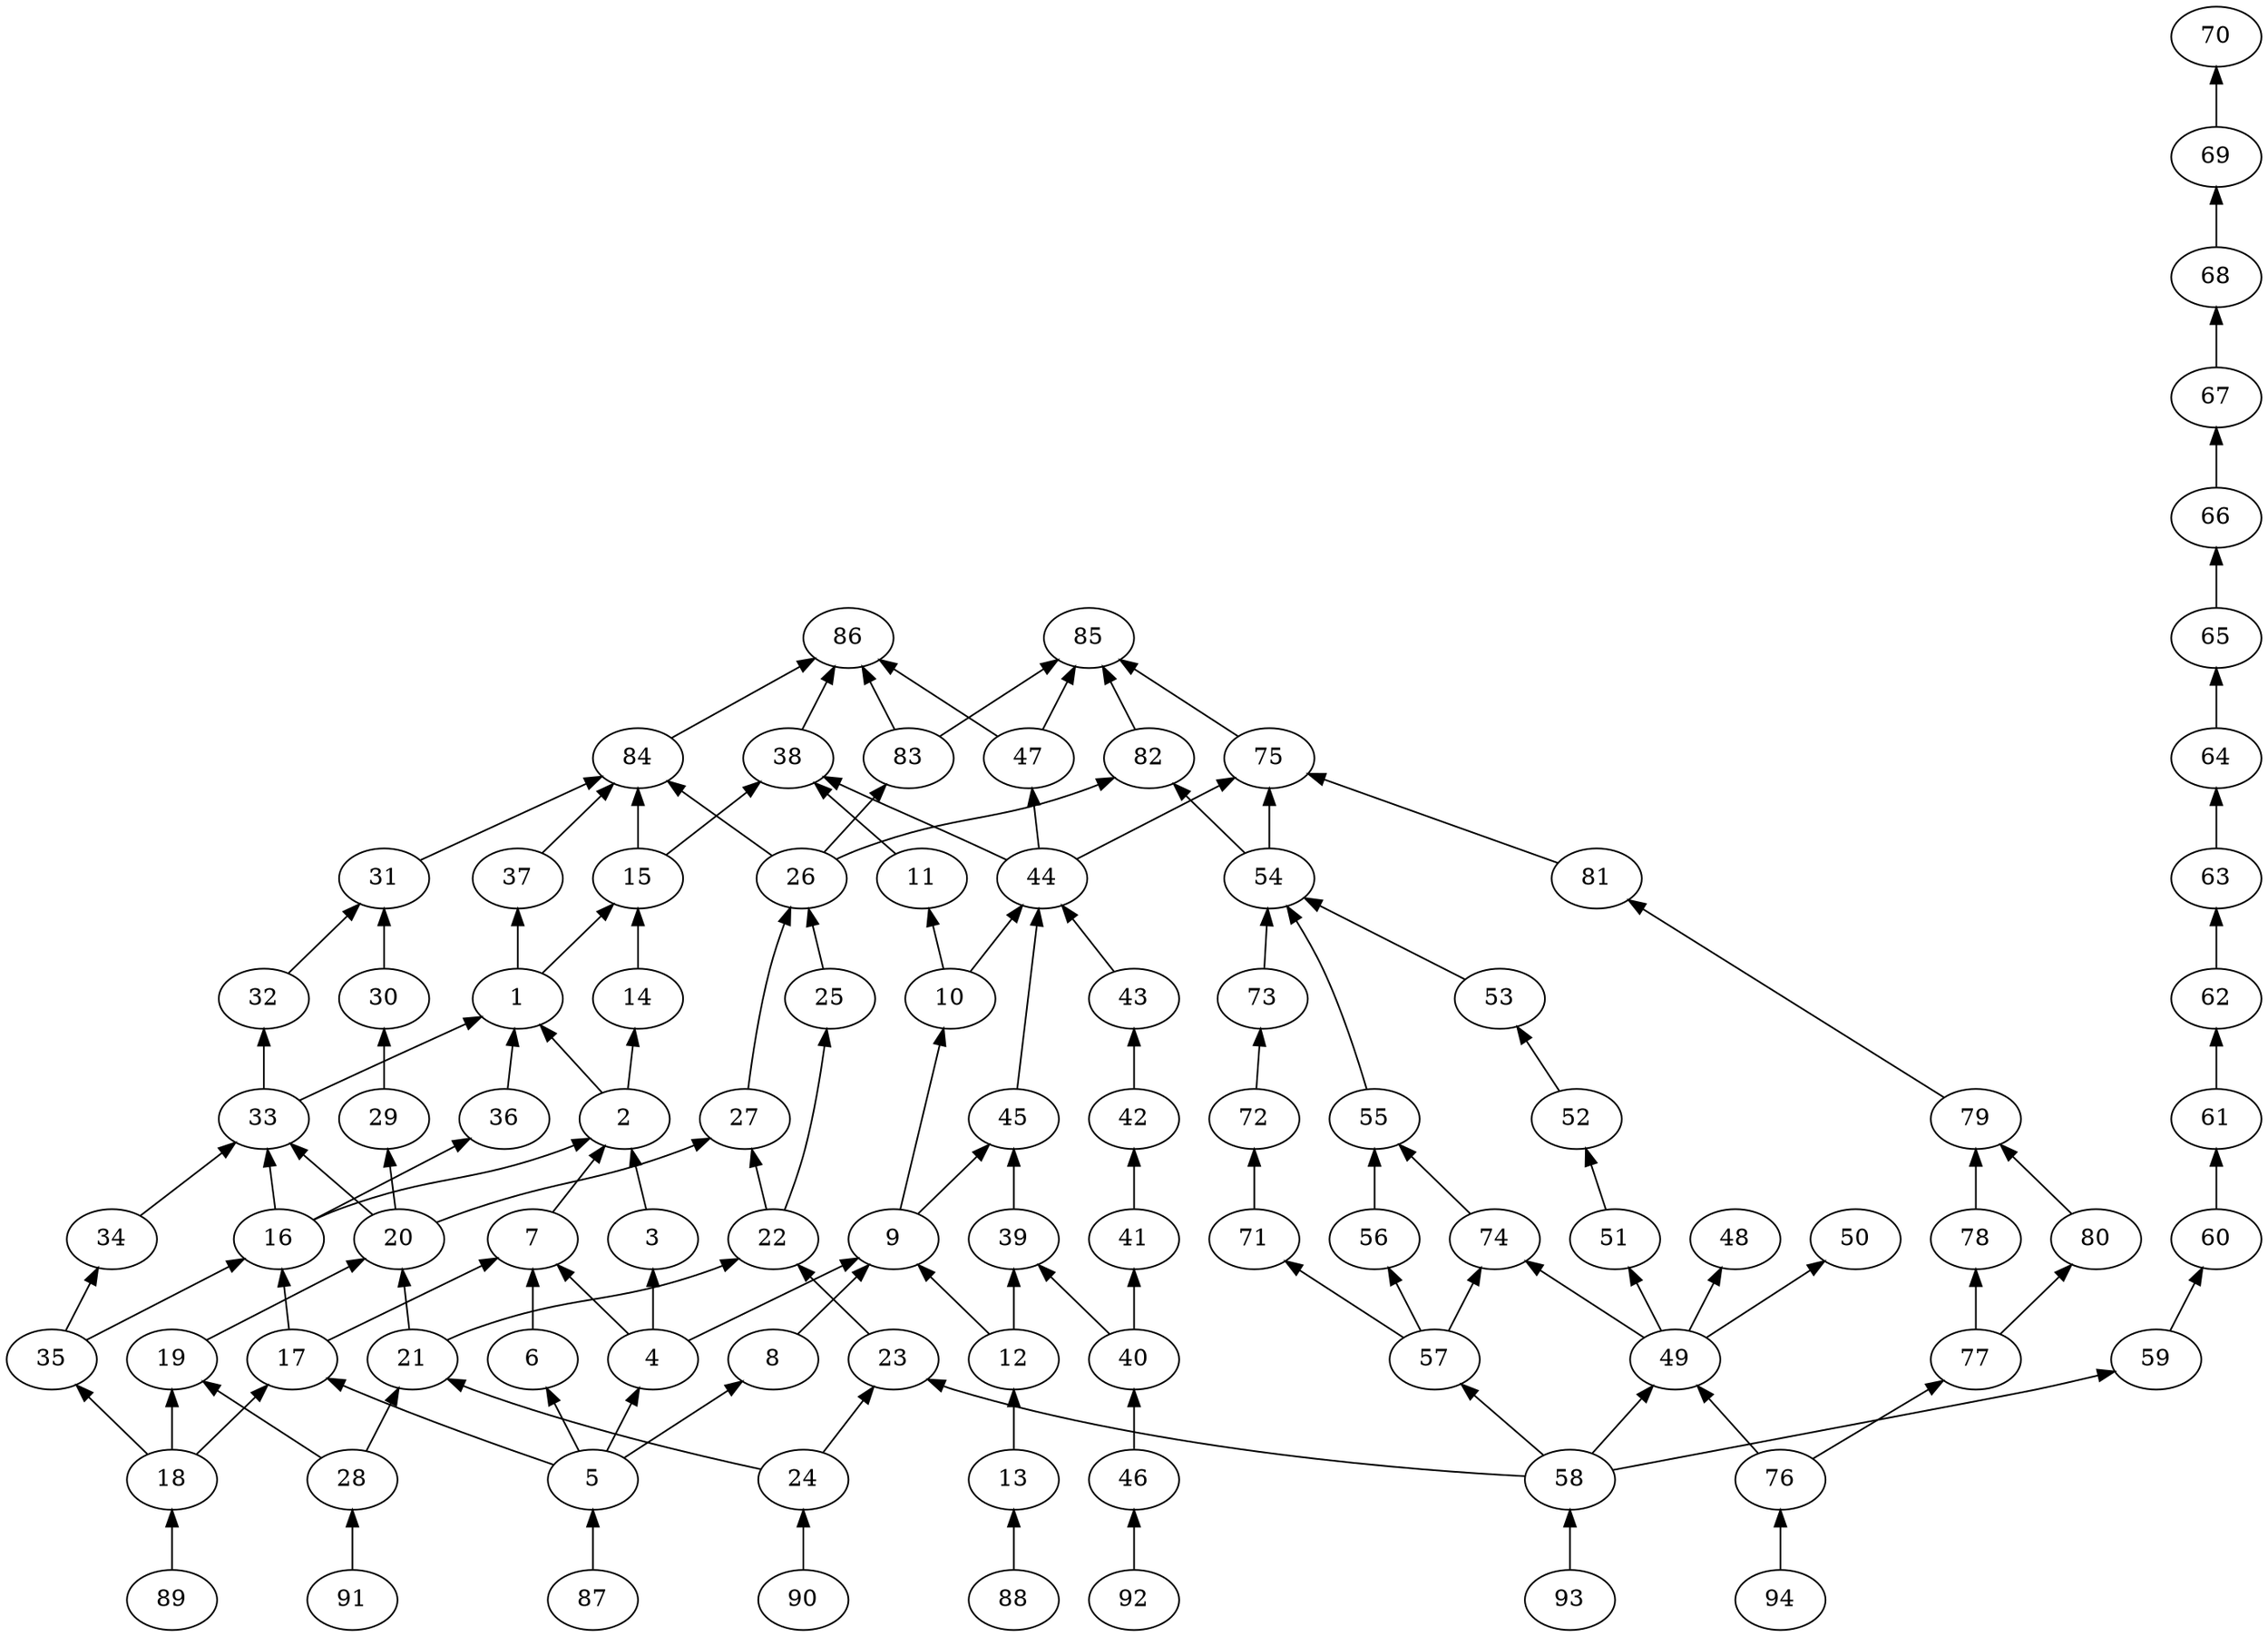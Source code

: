 strict digraph  {
rankdir=BT;
1;
2;
3;
4;
5;
6;
7;
8;
9;
10;
11;
12;
13;
14;
15;
16;
17;
18;
19;
20;
21;
22;
23;
24;
25;
26;
27;
28;
29;
30;
31;
32;
33;
34;
35;
36;
37;
38;
39;
40;
41;
42;
43;
44;
45;
46;
47;
48;
49;
50;
51;
52;
53;
54;
55;
56;
57;
58;
59;
60;
61;
62;
63;
64;
65;
66;
67;
68;
69;
70;
71;
72;
73;
74;
75;
76;
77;
78;
79;
80;
81;
82;
83;
84;
85;
86;
87;
88;
89;
90;
91;
92;
93;
94;
1 -> 15;
1 -> 37;
2 -> 1;
2 -> 14;
3 -> 2;
4 -> 3;
4 -> 7;
4 -> 9;
5 -> 4;
5 -> 6;
5 -> 8;
5 -> 17;
6 -> 7;
7 -> 2;
8 -> 9;
9 -> 10;
9 -> 45;
10 -> 11;
10 -> 44;
11 -> 38;
12 -> 9;
12 -> 39;
13 -> 12;
14 -> 15;
15 -> 38;
15 -> 84;
16 -> 2;
16 -> 33;
16 -> 36;
17 -> 7;
17 -> 16;
18 -> 17;
18 -> 19;
18 -> 35;
19 -> 20;
20 -> 27;
20 -> 29;
20 -> 33;
21 -> 20;
21 -> 22;
22 -> 25;
22 -> 27;
23 -> 22;
24 -> 21;
24 -> 23;
25 -> 26;
26 -> 82;
26 -> 83;
26 -> 84;
27 -> 26;
28 -> 19;
28 -> 21;
29 -> 30;
30 -> 31;
31 -> 84;
32 -> 31;
33 -> 1;
33 -> 32;
34 -> 33;
35 -> 16;
35 -> 34;
36 -> 1;
37 -> 84;
38 -> 86;
39 -> 45;
40 -> 39;
40 -> 41;
41 -> 42;
42 -> 43;
43 -> 44;
44 -> 38;
44 -> 47;
44 -> 75;
45 -> 44;
46 -> 40;
47 -> 85;
47 -> 86;
49 -> 48;
49 -> 50;
49 -> 51;
49 -> 74;
51 -> 52;
52 -> 53;
53 -> 54;
54 -> 75;
54 -> 82;
55 -> 54;
56 -> 55;
57 -> 56;
57 -> 71;
57 -> 74;
58 -> 23;
58 -> 49;
58 -> 57;
58 -> 59;
59 -> 60;
60 -> 61;
61 -> 62;
62 -> 63;
63 -> 64;
64 -> 65;
65 -> 66;
66 -> 67;
67 -> 68;
68 -> 69;
69 -> 70;
71 -> 72;
72 -> 73;
73 -> 54;
74 -> 55;
75 -> 85;
76 -> 49;
76 -> 77;
77 -> 78;
77 -> 80;
78 -> 79;
79 -> 81;
80 -> 79;
81 -> 75;
82 -> 85;
83 -> 85;
83 -> 86;
84 -> 86;
87 -> 5;
88 -> 13;
89 -> 18;
90 -> 24;
91 -> 28;
92 -> 46;
93 -> 58;
94 -> 76;
}
